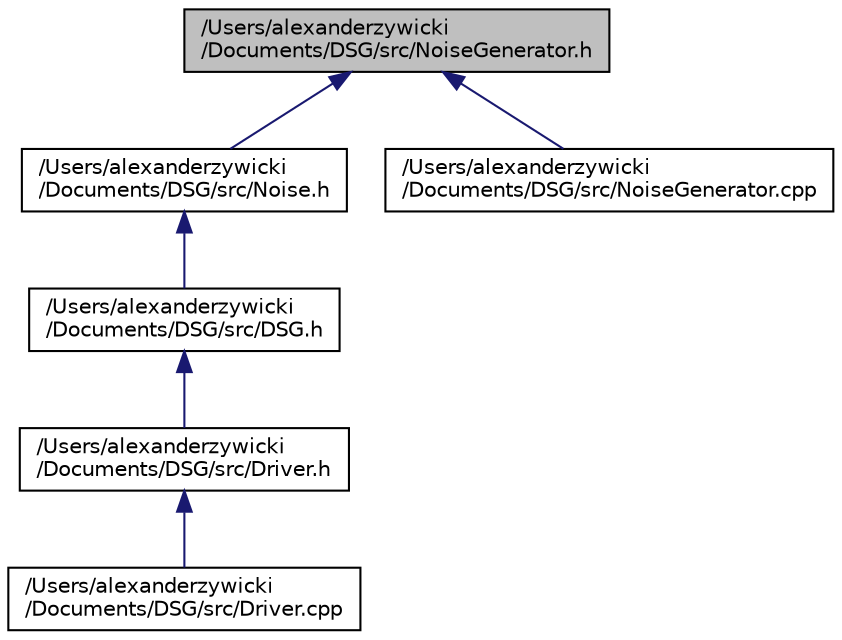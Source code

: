 digraph "/Users/alexanderzywicki/Documents/DSG/src/NoiseGenerator.h"
{
  edge [fontname="Helvetica",fontsize="10",labelfontname="Helvetica",labelfontsize="10"];
  node [fontname="Helvetica",fontsize="10",shape=record];
  Node1 [label="/Users/alexanderzywicki\l/Documents/DSG/src/NoiseGenerator.h",height=0.2,width=0.4,color="black", fillcolor="grey75", style="filled", fontcolor="black"];
  Node1 -> Node2 [dir="back",color="midnightblue",fontsize="10",style="solid"];
  Node2 [label="/Users/alexanderzywicki\l/Documents/DSG/src/Noise.h",height=0.2,width=0.4,color="black", fillcolor="white", style="filled",URL="$_noise_8h.html"];
  Node2 -> Node3 [dir="back",color="midnightblue",fontsize="10",style="solid"];
  Node3 [label="/Users/alexanderzywicki\l/Documents/DSG/src/DSG.h",height=0.2,width=0.4,color="black", fillcolor="white", style="filled",URL="$_d_s_g_8h.html"];
  Node3 -> Node4 [dir="back",color="midnightblue",fontsize="10",style="solid"];
  Node4 [label="/Users/alexanderzywicki\l/Documents/DSG/src/Driver.h",height=0.2,width=0.4,color="black", fillcolor="white", style="filled",URL="$_driver_8h.html"];
  Node4 -> Node5 [dir="back",color="midnightblue",fontsize="10",style="solid"];
  Node5 [label="/Users/alexanderzywicki\l/Documents/DSG/src/Driver.cpp",height=0.2,width=0.4,color="black", fillcolor="white", style="filled",URL="$_driver_8cpp.html"];
  Node1 -> Node6 [dir="back",color="midnightblue",fontsize="10",style="solid"];
  Node6 [label="/Users/alexanderzywicki\l/Documents/DSG/src/NoiseGenerator.cpp",height=0.2,width=0.4,color="black", fillcolor="white", style="filled",URL="$_noise_generator_8cpp.html"];
}
